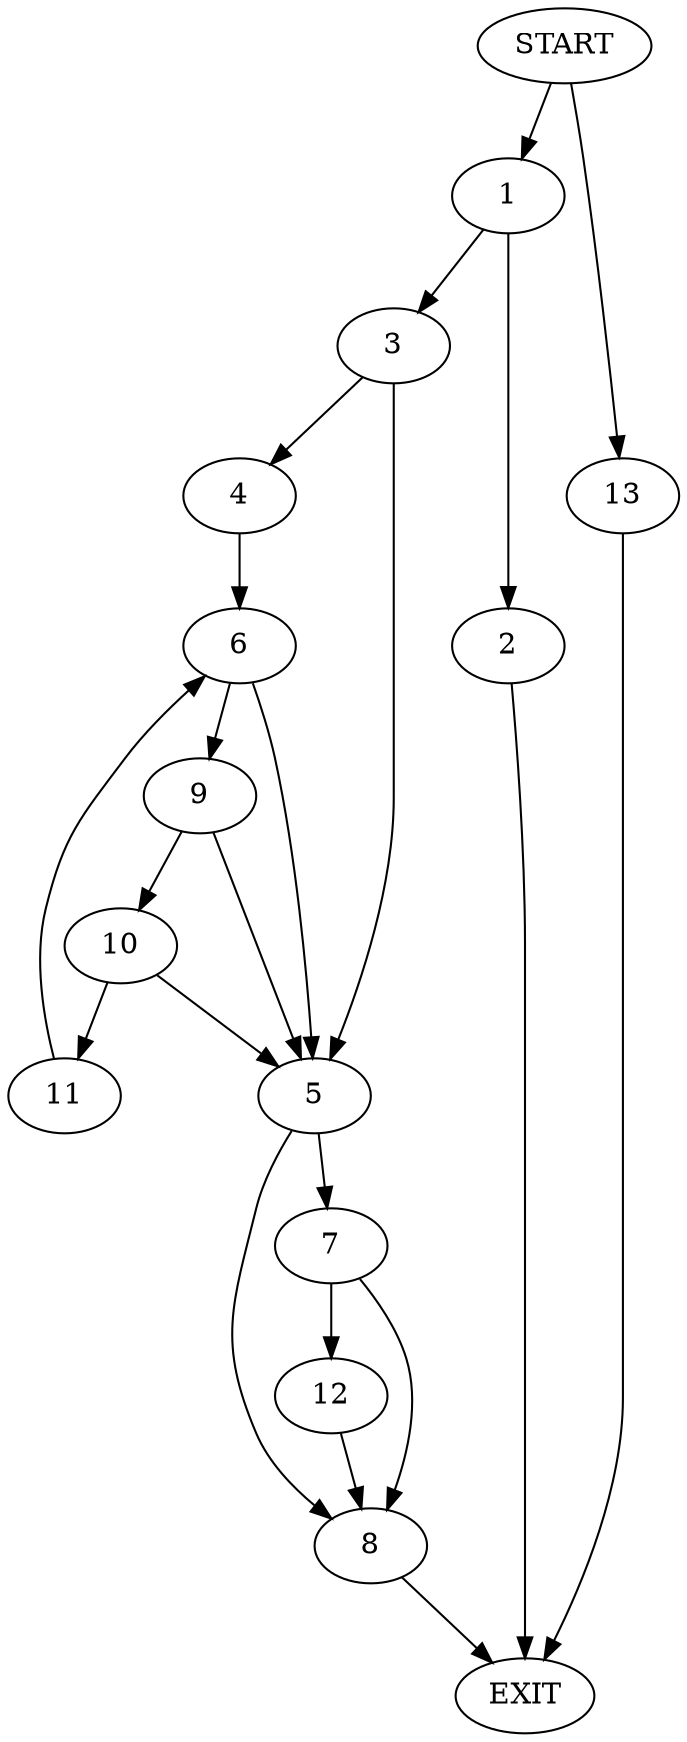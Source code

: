 digraph {
0 [label="START"]
14 [label="EXIT"]
0 -> 1
1 -> 2
1 -> 3
3 -> 4
3 -> 5
2 -> 14
4 -> 6
5 -> 7
5 -> 8
6 -> 9
6 -> 5
9 -> 10
9 -> 5
10 -> 11
10 -> 5
11 -> 6
8 -> 14
7 -> 12
7 -> 8
12 -> 8
0 -> 13
13 -> 14
}
